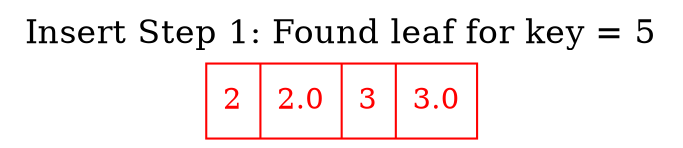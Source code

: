 digraph BPlusTree {
    node [shape=record];
    label = "Insert Step 1: Found leaf for key = 5";
    labelloc = "top";
    fontsize = 16;
    Leaf0 [label="<f0> 2 | 2.0 | <f1> 3 | 3.0", color=red, fontcolor=red];
}
